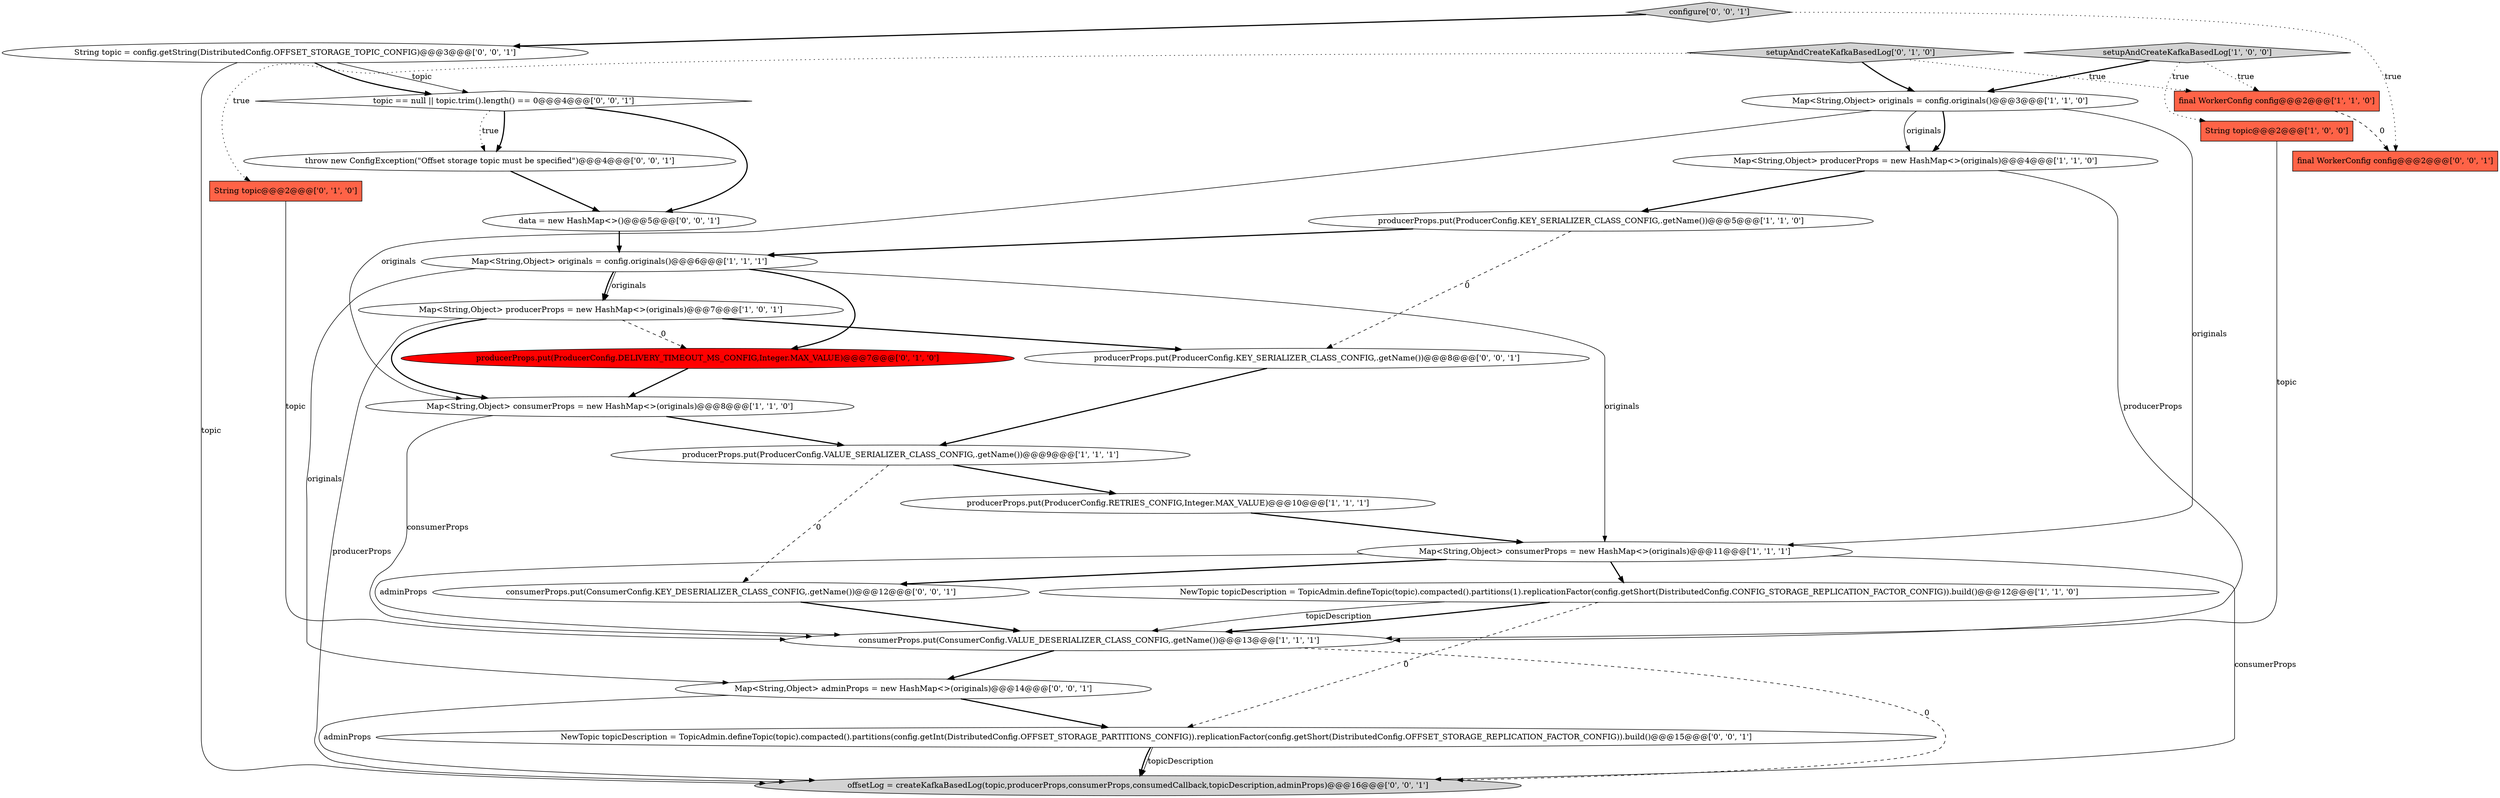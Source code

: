 digraph {
11 [style = filled, label = "producerProps.put(ProducerConfig.VALUE_SERIALIZER_CLASS_CONFIG,.getName())@@@9@@@['1', '1', '1']", fillcolor = white, shape = ellipse image = "AAA0AAABBB1BBB"];
21 [style = filled, label = "data = new HashMap<>()@@@5@@@['0', '0', '1']", fillcolor = white, shape = ellipse image = "AAA0AAABBB3BBB"];
16 [style = filled, label = "setupAndCreateKafkaBasedLog['0', '1', '0']", fillcolor = lightgray, shape = diamond image = "AAA0AAABBB2BBB"];
19 [style = filled, label = "final WorkerConfig config@@@2@@@['0', '0', '1']", fillcolor = tomato, shape = box image = "AAA0AAABBB3BBB"];
5 [style = filled, label = "consumerProps.put(ConsumerConfig.VALUE_DESERIALIZER_CLASS_CONFIG,.getName())@@@13@@@['1', '1', '1']", fillcolor = white, shape = ellipse image = "AAA0AAABBB1BBB"];
26 [style = filled, label = "consumerProps.put(ConsumerConfig.KEY_DESERIALIZER_CLASS_CONFIG,.getName())@@@12@@@['0', '0', '1']", fillcolor = white, shape = ellipse image = "AAA0AAABBB3BBB"];
13 [style = filled, label = "setupAndCreateKafkaBasedLog['1', '0', '0']", fillcolor = lightgray, shape = diamond image = "AAA0AAABBB1BBB"];
7 [style = filled, label = "NewTopic topicDescription = TopicAdmin.defineTopic(topic).compacted().partitions(1).replicationFactor(config.getShort(DistributedConfig.CONFIG_STORAGE_REPLICATION_FACTOR_CONFIG)).build()@@@12@@@['1', '1', '0']", fillcolor = white, shape = ellipse image = "AAA0AAABBB1BBB"];
2 [style = filled, label = "Map<String,Object> producerProps = new HashMap<>(originals)@@@4@@@['1', '1', '0']", fillcolor = white, shape = ellipse image = "AAA0AAABBB1BBB"];
25 [style = filled, label = "offsetLog = createKafkaBasedLog(topic,producerProps,consumerProps,consumedCallback,topicDescription,adminProps)@@@16@@@['0', '0', '1']", fillcolor = lightgray, shape = ellipse image = "AAA0AAABBB3BBB"];
27 [style = filled, label = "producerProps.put(ProducerConfig.KEY_SERIALIZER_CLASS_CONFIG,.getName())@@@8@@@['0', '0', '1']", fillcolor = white, shape = ellipse image = "AAA0AAABBB3BBB"];
3 [style = filled, label = "Map<String,Object> consumerProps = new HashMap<>(originals)@@@11@@@['1', '1', '1']", fillcolor = white, shape = ellipse image = "AAA0AAABBB1BBB"];
9 [style = filled, label = "Map<String,Object> producerProps = new HashMap<>(originals)@@@7@@@['1', '0', '1']", fillcolor = white, shape = ellipse image = "AAA0AAABBB1BBB"];
10 [style = filled, label = "final WorkerConfig config@@@2@@@['1', '1', '0']", fillcolor = tomato, shape = box image = "AAA0AAABBB1BBB"];
6 [style = filled, label = "producerProps.put(ProducerConfig.RETRIES_CONFIG,Integer.MAX_VALUE)@@@10@@@['1', '1', '1']", fillcolor = white, shape = ellipse image = "AAA0AAABBB1BBB"];
8 [style = filled, label = "Map<String,Object> originals = config.originals()@@@3@@@['1', '1', '0']", fillcolor = white, shape = ellipse image = "AAA0AAABBB1BBB"];
23 [style = filled, label = "NewTopic topicDescription = TopicAdmin.defineTopic(topic).compacted().partitions(config.getInt(DistributedConfig.OFFSET_STORAGE_PARTITIONS_CONFIG)).replicationFactor(config.getShort(DistributedConfig.OFFSET_STORAGE_REPLICATION_FACTOR_CONFIG)).build()@@@15@@@['0', '0', '1']", fillcolor = white, shape = ellipse image = "AAA0AAABBB3BBB"];
15 [style = filled, label = "String topic@@@2@@@['0', '1', '0']", fillcolor = tomato, shape = box image = "AAA0AAABBB2BBB"];
20 [style = filled, label = "topic == null || topic.trim().length() == 0@@@4@@@['0', '0', '1']", fillcolor = white, shape = diamond image = "AAA0AAABBB3BBB"];
14 [style = filled, label = "producerProps.put(ProducerConfig.DELIVERY_TIMEOUT_MS_CONFIG,Integer.MAX_VALUE)@@@7@@@['0', '1', '0']", fillcolor = red, shape = ellipse image = "AAA1AAABBB2BBB"];
0 [style = filled, label = "String topic@@@2@@@['1', '0', '0']", fillcolor = tomato, shape = box image = "AAA0AAABBB1BBB"];
17 [style = filled, label = "Map<String,Object> adminProps = new HashMap<>(originals)@@@14@@@['0', '0', '1']", fillcolor = white, shape = ellipse image = "AAA0AAABBB3BBB"];
1 [style = filled, label = "Map<String,Object> originals = config.originals()@@@6@@@['1', '1', '1']", fillcolor = white, shape = ellipse image = "AAA0AAABBB1BBB"];
22 [style = filled, label = "throw new ConfigException(\"Offset storage topic must be specified\")@@@4@@@['0', '0', '1']", fillcolor = white, shape = ellipse image = "AAA0AAABBB3BBB"];
4 [style = filled, label = "Map<String,Object> consumerProps = new HashMap<>(originals)@@@8@@@['1', '1', '0']", fillcolor = white, shape = ellipse image = "AAA0AAABBB1BBB"];
24 [style = filled, label = "String topic = config.getString(DistributedConfig.OFFSET_STORAGE_TOPIC_CONFIG)@@@3@@@['0', '0', '1']", fillcolor = white, shape = ellipse image = "AAA0AAABBB3BBB"];
12 [style = filled, label = "producerProps.put(ProducerConfig.KEY_SERIALIZER_CLASS_CONFIG,.getName())@@@5@@@['1', '1', '0']", fillcolor = white, shape = ellipse image = "AAA0AAABBB1BBB"];
18 [style = filled, label = "configure['0', '0', '1']", fillcolor = lightgray, shape = diamond image = "AAA0AAABBB3BBB"];
23->25 [style = solid, label="topicDescription"];
6->3 [style = bold, label=""];
23->25 [style = bold, label=""];
2->5 [style = solid, label="producerProps"];
18->24 [style = bold, label=""];
7->23 [style = dashed, label="0"];
0->5 [style = solid, label="topic"];
1->3 [style = solid, label="originals"];
17->25 [style = solid, label="adminProps"];
16->8 [style = bold, label=""];
26->5 [style = bold, label=""];
10->19 [style = dashed, label="0"];
9->4 [style = bold, label=""];
11->6 [style = bold, label=""];
24->25 [style = solid, label="topic"];
16->15 [style = dotted, label="true"];
11->26 [style = dashed, label="0"];
18->19 [style = dotted, label="true"];
4->5 [style = solid, label="consumerProps"];
22->21 [style = bold, label=""];
3->26 [style = bold, label=""];
5->25 [style = dashed, label="0"];
8->2 [style = solid, label="originals"];
7->5 [style = solid, label="topicDescription"];
12->1 [style = bold, label=""];
5->17 [style = bold, label=""];
13->10 [style = dotted, label="true"];
16->10 [style = dotted, label="true"];
17->23 [style = bold, label=""];
15->5 [style = solid, label="topic"];
2->12 [style = bold, label=""];
1->9 [style = bold, label=""];
20->22 [style = bold, label=""];
24->20 [style = bold, label=""];
20->21 [style = bold, label=""];
9->25 [style = solid, label="producerProps"];
9->27 [style = bold, label=""];
7->5 [style = bold, label=""];
9->14 [style = dashed, label="0"];
1->9 [style = solid, label="originals"];
24->20 [style = solid, label="topic"];
8->2 [style = bold, label=""];
3->7 [style = bold, label=""];
27->11 [style = bold, label=""];
8->3 [style = solid, label="originals"];
13->0 [style = dotted, label="true"];
21->1 [style = bold, label=""];
12->27 [style = dashed, label="0"];
8->4 [style = solid, label="originals"];
1->14 [style = bold, label=""];
20->22 [style = dotted, label="true"];
3->5 [style = solid, label="adminProps"];
13->8 [style = bold, label=""];
4->11 [style = bold, label=""];
3->25 [style = solid, label="consumerProps"];
1->17 [style = solid, label="originals"];
14->4 [style = bold, label=""];
}
